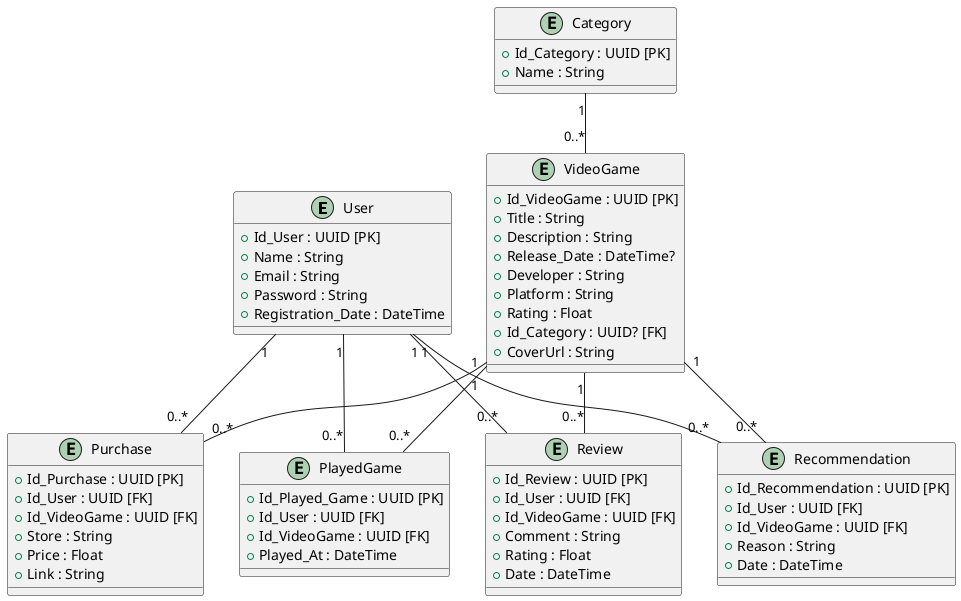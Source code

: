 @startuml
entity User {
  +Id_User : UUID [PK]
  +Name : String
  +Email : String
  +Password : String
  +Registration_Date : DateTime
}

entity VideoGame {
  +Id_VideoGame : UUID [PK]
  +Title : String
  +Description : String
  +Release_Date : DateTime?
  +Developer : String
  +Platform : String
  +Rating : Float
  +Id_Category : UUID? [FK]
  +CoverUrl : String
}

entity Category {
  +Id_Category : UUID [PK]
  +Name : String
}

entity Review {
  +Id_Review : UUID [PK]
  +Id_User : UUID [FK]
  +Id_VideoGame : UUID [FK]
  +Comment : String
  +Rating : Float
  +Date : DateTime
}

entity Recommendation {
  +Id_Recommendation : UUID [PK]
  +Id_User : UUID [FK]
  +Id_VideoGame : UUID [FK]
  +Reason : String
  +Date : DateTime
}

entity Purchase {
  +Id_Purchase : UUID [PK]
  +Id_User : UUID [FK]
  +Id_VideoGame : UUID [FK]
  +Store : String
  +Price : Float
  +Link : String
}

entity PlayedGame {
  +Id_Played_Game : UUID [PK]
  +Id_User : UUID [FK]
  +Id_VideoGame : UUID [FK]
  +Played_At : DateTime
}

User "1" -- "0..*" Review
User "1" -- "0..*" Recommendation
User "1" -- "0..*" Purchase
User "1" -- "0..*" PlayedGame
Category "1" -- "0..*" VideoGame
VideoGame "1" -- "0..*" Review
VideoGame "1" -- "0..*" Recommendation
VideoGame "1" -- "0..*" Purchase
VideoGame "1" -- "0..*" PlayedGame
@enduml
